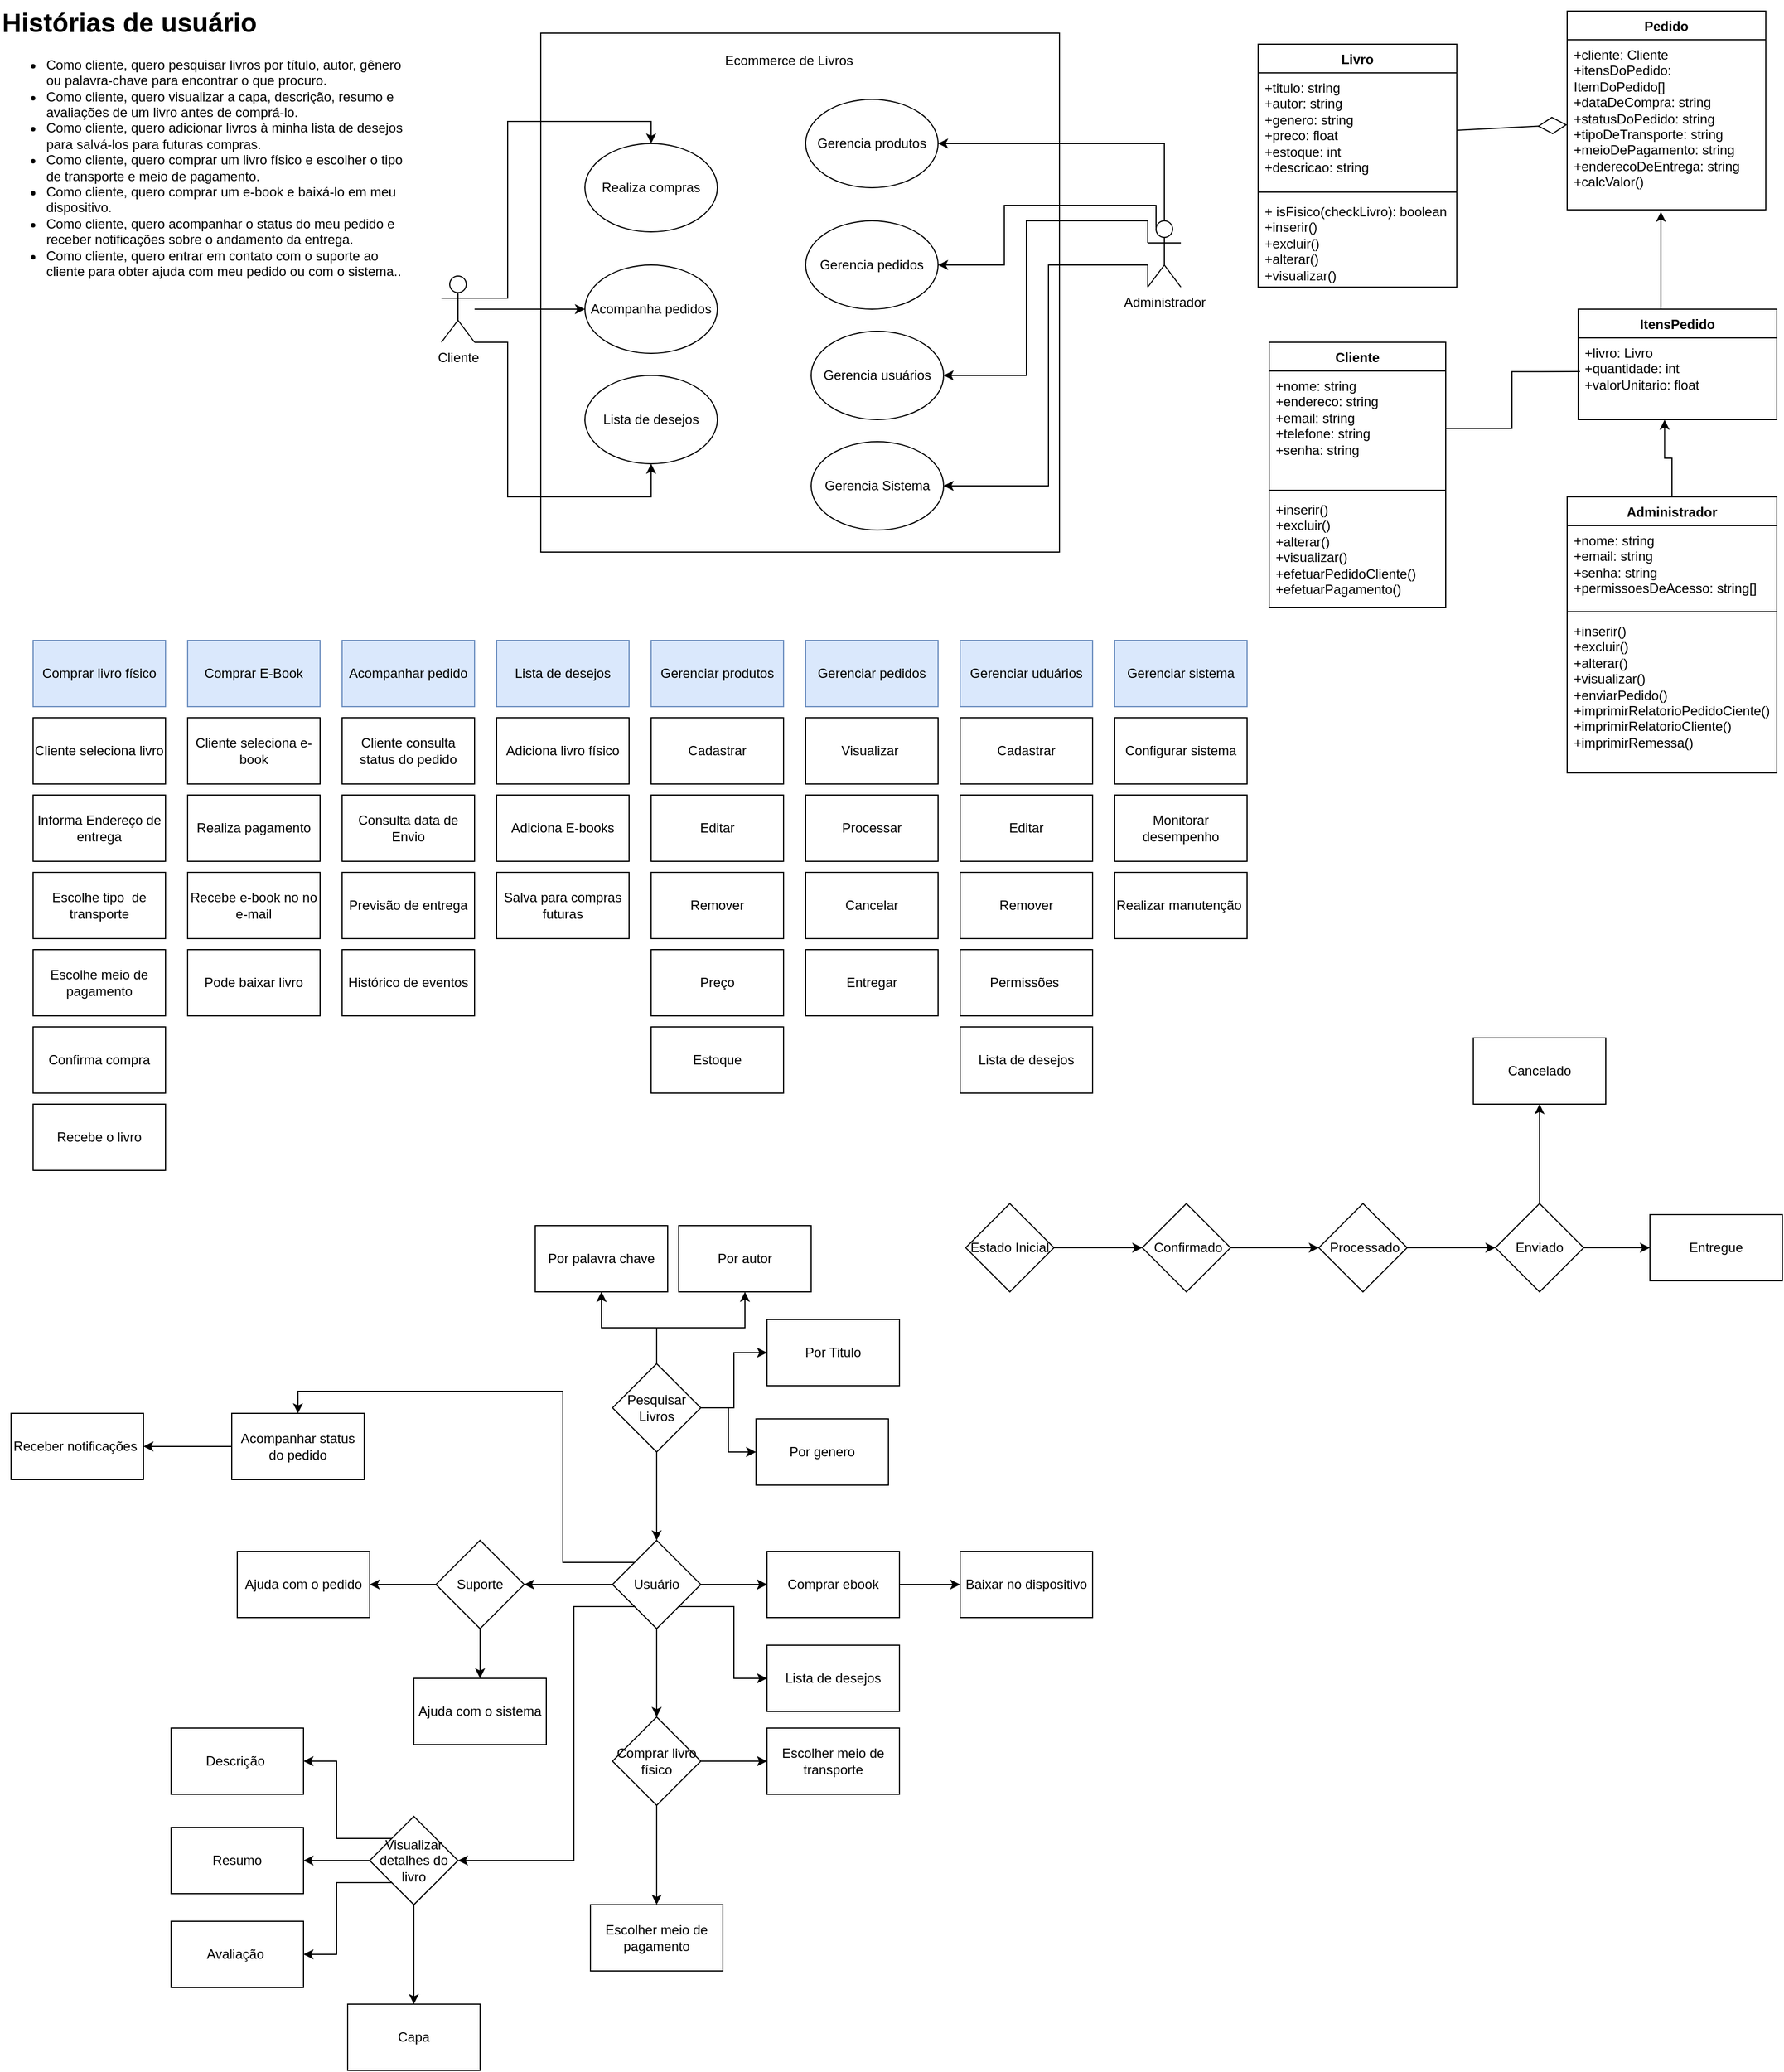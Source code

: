 <mxfile version="24.5.4" type="github">
  <diagram name="Page-1" id="c4acf3e9-155e-7222-9cf6-157b1a14988f">
    <mxGraphModel dx="4190" dy="1783" grid="1" gridSize="10" guides="1" tooltips="1" connect="1" arrows="1" fold="1" page="1" pageScale="1" pageWidth="850" pageHeight="1100" background="none" math="0" shadow="0">
      <root>
        <mxCell id="0" />
        <mxCell id="1" parent="0" />
        <mxCell id="iu4aAi_LDzSxDZydw5G4-11" value="" style="whiteSpace=wrap;html=1;aspect=fixed;" vertex="1" parent="1">
          <mxGeometry x="-330" y="40" width="470" height="470" as="geometry" />
        </mxCell>
        <mxCell id="iu4aAi_LDzSxDZydw5G4-15" value="" style="edgeStyle=orthogonalEdgeStyle;rounded=0;orthogonalLoop=1;jettySize=auto;html=1;" edge="1" parent="1" source="iu4aAi_LDzSxDZydw5G4-1" target="iu4aAi_LDzSxDZydw5G4-3">
          <mxGeometry relative="1" as="geometry" />
        </mxCell>
        <mxCell id="iu4aAi_LDzSxDZydw5G4-16" style="edgeStyle=orthogonalEdgeStyle;rounded=0;orthogonalLoop=1;jettySize=auto;html=1;exitX=1;exitY=0.333;exitDx=0;exitDy=0;exitPerimeter=0;entryX=0.5;entryY=0;entryDx=0;entryDy=0;" edge="1" parent="1" source="iu4aAi_LDzSxDZydw5G4-1" target="iu4aAi_LDzSxDZydw5G4-2">
          <mxGeometry relative="1" as="geometry">
            <Array as="points">
              <mxPoint x="-360" y="280" />
              <mxPoint x="-360" y="120" />
              <mxPoint x="-230" y="120" />
            </Array>
          </mxGeometry>
        </mxCell>
        <mxCell id="iu4aAi_LDzSxDZydw5G4-17" style="edgeStyle=orthogonalEdgeStyle;rounded=0;orthogonalLoop=1;jettySize=auto;html=1;exitX=1;exitY=1;exitDx=0;exitDy=0;exitPerimeter=0;" edge="1" parent="1" source="iu4aAi_LDzSxDZydw5G4-1" target="iu4aAi_LDzSxDZydw5G4-4">
          <mxGeometry relative="1" as="geometry">
            <Array as="points">
              <mxPoint x="-360" y="320" />
              <mxPoint x="-360" y="460" />
              <mxPoint x="-230" y="460" />
            </Array>
          </mxGeometry>
        </mxCell>
        <mxCell id="iu4aAi_LDzSxDZydw5G4-1" value="Cliente" style="shape=umlActor;verticalLabelPosition=bottom;verticalAlign=top;html=1;outlineConnect=0;" vertex="1" parent="1">
          <mxGeometry x="-420" y="260" width="30" height="60" as="geometry" />
        </mxCell>
        <mxCell id="iu4aAi_LDzSxDZydw5G4-2" value="Realiza compras" style="ellipse;whiteSpace=wrap;html=1;" vertex="1" parent="1">
          <mxGeometry x="-290" y="140" width="120" height="80" as="geometry" />
        </mxCell>
        <mxCell id="iu4aAi_LDzSxDZydw5G4-3" value="Acompanha pedidos" style="ellipse;whiteSpace=wrap;html=1;" vertex="1" parent="1">
          <mxGeometry x="-290" y="250" width="120" height="80" as="geometry" />
        </mxCell>
        <mxCell id="iu4aAi_LDzSxDZydw5G4-4" value="Lista de desejos" style="ellipse;whiteSpace=wrap;html=1;" vertex="1" parent="1">
          <mxGeometry x="-290" y="350" width="120" height="80" as="geometry" />
        </mxCell>
        <mxCell id="iu4aAi_LDzSxDZydw5G4-18" style="edgeStyle=orthogonalEdgeStyle;rounded=0;orthogonalLoop=1;jettySize=auto;html=1;exitX=0.5;exitY=0;exitDx=0;exitDy=0;exitPerimeter=0;" edge="1" parent="1" source="iu4aAi_LDzSxDZydw5G4-6" target="iu4aAi_LDzSxDZydw5G4-8">
          <mxGeometry relative="1" as="geometry">
            <Array as="points">
              <mxPoint x="235" y="140" />
            </Array>
          </mxGeometry>
        </mxCell>
        <mxCell id="iu4aAi_LDzSxDZydw5G4-19" style="edgeStyle=orthogonalEdgeStyle;rounded=0;orthogonalLoop=1;jettySize=auto;html=1;exitX=0.25;exitY=0.1;exitDx=0;exitDy=0;exitPerimeter=0;" edge="1" parent="1" source="iu4aAi_LDzSxDZydw5G4-6" target="iu4aAi_LDzSxDZydw5G4-7">
          <mxGeometry relative="1" as="geometry">
            <Array as="points">
              <mxPoint x="90" y="196" />
              <mxPoint x="90" y="250" />
            </Array>
          </mxGeometry>
        </mxCell>
        <mxCell id="iu4aAi_LDzSxDZydw5G4-20" style="edgeStyle=orthogonalEdgeStyle;rounded=0;orthogonalLoop=1;jettySize=auto;html=1;exitX=0;exitY=0.333;exitDx=0;exitDy=0;exitPerimeter=0;entryX=1;entryY=0.5;entryDx=0;entryDy=0;" edge="1" parent="1" source="iu4aAi_LDzSxDZydw5G4-6" target="iu4aAi_LDzSxDZydw5G4-10">
          <mxGeometry relative="1" as="geometry">
            <Array as="points">
              <mxPoint x="110" y="210" />
              <mxPoint x="110" y="350" />
            </Array>
          </mxGeometry>
        </mxCell>
        <mxCell id="iu4aAi_LDzSxDZydw5G4-21" style="edgeStyle=orthogonalEdgeStyle;rounded=0;orthogonalLoop=1;jettySize=auto;html=1;exitX=0;exitY=1;exitDx=0;exitDy=0;exitPerimeter=0;" edge="1" parent="1" source="iu4aAi_LDzSxDZydw5G4-6" target="iu4aAi_LDzSxDZydw5G4-9">
          <mxGeometry relative="1" as="geometry">
            <Array as="points">
              <mxPoint x="130" y="250" />
              <mxPoint x="130" y="450" />
            </Array>
          </mxGeometry>
        </mxCell>
        <mxCell id="iu4aAi_LDzSxDZydw5G4-6" value="Administrador" style="shape=umlActor;verticalLabelPosition=bottom;verticalAlign=top;html=1;outlineConnect=0;" vertex="1" parent="1">
          <mxGeometry x="220" y="210" width="30" height="60" as="geometry" />
        </mxCell>
        <mxCell id="iu4aAi_LDzSxDZydw5G4-7" value="Gerencia pedidos" style="ellipse;whiteSpace=wrap;html=1;" vertex="1" parent="1">
          <mxGeometry x="-90" y="210" width="120" height="80" as="geometry" />
        </mxCell>
        <mxCell id="iu4aAi_LDzSxDZydw5G4-8" value="Gerencia produtos" style="ellipse;whiteSpace=wrap;html=1;" vertex="1" parent="1">
          <mxGeometry x="-90" y="100" width="120" height="80" as="geometry" />
        </mxCell>
        <mxCell id="iu4aAi_LDzSxDZydw5G4-9" value="Gerencia Sistema" style="ellipse;whiteSpace=wrap;html=1;" vertex="1" parent="1">
          <mxGeometry x="-85" y="410" width="120" height="80" as="geometry" />
        </mxCell>
        <mxCell id="iu4aAi_LDzSxDZydw5G4-10" value="Gerencia usuários" style="ellipse;whiteSpace=wrap;html=1;" vertex="1" parent="1">
          <mxGeometry x="-85" y="310" width="120" height="80" as="geometry" />
        </mxCell>
        <mxCell id="iu4aAi_LDzSxDZydw5G4-12" value="Ecommerce de Livros" style="text;html=1;align=center;verticalAlign=middle;whiteSpace=wrap;rounded=0;" vertex="1" parent="1">
          <mxGeometry x="-175" y="50" width="140" height="30" as="geometry" />
        </mxCell>
        <mxCell id="iu4aAi_LDzSxDZydw5G4-32" value="Comprar livro físico" style="rounded=0;whiteSpace=wrap;html=1;fillColor=#dae8fc;strokeColor=#6c8ebf;" vertex="1" parent="1">
          <mxGeometry x="-790" y="590" width="120" height="60" as="geometry" />
        </mxCell>
        <mxCell id="iu4aAi_LDzSxDZydw5G4-33" value="Comprar E-Book" style="rounded=0;whiteSpace=wrap;html=1;fillColor=#dae8fc;strokeColor=#6c8ebf;" vertex="1" parent="1">
          <mxGeometry x="-650" y="590" width="120" height="60" as="geometry" />
        </mxCell>
        <mxCell id="iu4aAi_LDzSxDZydw5G4-34" value="Acompanhar pedido" style="rounded=0;whiteSpace=wrap;html=1;fillColor=#dae8fc;strokeColor=#6c8ebf;" vertex="1" parent="1">
          <mxGeometry x="-510" y="590" width="120" height="60" as="geometry" />
        </mxCell>
        <mxCell id="iu4aAi_LDzSxDZydw5G4-35" value="Lista de desejos" style="rounded=0;whiteSpace=wrap;html=1;fillColor=#dae8fc;strokeColor=#6c8ebf;" vertex="1" parent="1">
          <mxGeometry x="-370" y="590" width="120" height="60" as="geometry" />
        </mxCell>
        <mxCell id="iu4aAi_LDzSxDZydw5G4-36" value="Gerenciar produtos" style="rounded=0;whiteSpace=wrap;html=1;fillColor=#dae8fc;strokeColor=#6c8ebf;" vertex="1" parent="1">
          <mxGeometry x="-230" y="590" width="120" height="60" as="geometry" />
        </mxCell>
        <mxCell id="iu4aAi_LDzSxDZydw5G4-37" value="Cliente seleciona livro" style="rounded=0;whiteSpace=wrap;html=1;" vertex="1" parent="1">
          <mxGeometry x="-790" y="660" width="120" height="60" as="geometry" />
        </mxCell>
        <mxCell id="iu4aAi_LDzSxDZydw5G4-38" value="Cliente seleciona e-book" style="rounded=0;whiteSpace=wrap;html=1;" vertex="1" parent="1">
          <mxGeometry x="-650" y="660" width="120" height="60" as="geometry" />
        </mxCell>
        <mxCell id="iu4aAi_LDzSxDZydw5G4-39" value="Cliente consulta status do pedido" style="rounded=0;whiteSpace=wrap;html=1;" vertex="1" parent="1">
          <mxGeometry x="-510" y="660" width="120" height="60" as="geometry" />
        </mxCell>
        <mxCell id="iu4aAi_LDzSxDZydw5G4-40" value="Adiciona livro físico" style="rounded=0;whiteSpace=wrap;html=1;" vertex="1" parent="1">
          <mxGeometry x="-370" y="660" width="120" height="60" as="geometry" />
        </mxCell>
        <mxCell id="iu4aAi_LDzSxDZydw5G4-41" value="Cadastrar" style="rounded=0;whiteSpace=wrap;html=1;" vertex="1" parent="1">
          <mxGeometry x="-230" y="660" width="120" height="60" as="geometry" />
        </mxCell>
        <mxCell id="iu4aAi_LDzSxDZydw5G4-42" value="Informa Endereço de entrega" style="rounded=0;whiteSpace=wrap;html=1;" vertex="1" parent="1">
          <mxGeometry x="-790" y="730" width="120" height="60" as="geometry" />
        </mxCell>
        <mxCell id="iu4aAi_LDzSxDZydw5G4-43" value="Realiza pagamento" style="rounded=0;whiteSpace=wrap;html=1;" vertex="1" parent="1">
          <mxGeometry x="-650" y="730" width="120" height="60" as="geometry" />
        </mxCell>
        <mxCell id="iu4aAi_LDzSxDZydw5G4-44" value="Consulta data de Envio" style="rounded=0;whiteSpace=wrap;html=1;" vertex="1" parent="1">
          <mxGeometry x="-510" y="730" width="120" height="60" as="geometry" />
        </mxCell>
        <mxCell id="iu4aAi_LDzSxDZydw5G4-45" value="Adiciona E-books" style="rounded=0;whiteSpace=wrap;html=1;" vertex="1" parent="1">
          <mxGeometry x="-370" y="730" width="120" height="60" as="geometry" />
        </mxCell>
        <mxCell id="iu4aAi_LDzSxDZydw5G4-46" value="Editar" style="rounded=0;whiteSpace=wrap;html=1;" vertex="1" parent="1">
          <mxGeometry x="-230" y="730" width="120" height="60" as="geometry" />
        </mxCell>
        <mxCell id="iu4aAi_LDzSxDZydw5G4-47" value="Escolhe tipo&amp;nbsp; de transporte" style="rounded=0;whiteSpace=wrap;html=1;" vertex="1" parent="1">
          <mxGeometry x="-790" y="800" width="120" height="60" as="geometry" />
        </mxCell>
        <mxCell id="iu4aAi_LDzSxDZydw5G4-48" value="Recebe e-book no no e-mail" style="rounded=0;whiteSpace=wrap;html=1;" vertex="1" parent="1">
          <mxGeometry x="-650" y="800" width="120" height="60" as="geometry" />
        </mxCell>
        <mxCell id="iu4aAi_LDzSxDZydw5G4-49" value="Previsão de entrega" style="rounded=0;whiteSpace=wrap;html=1;" vertex="1" parent="1">
          <mxGeometry x="-510" y="800" width="120" height="60" as="geometry" />
        </mxCell>
        <mxCell id="iu4aAi_LDzSxDZydw5G4-50" value="Salva para compras futuras" style="rounded=0;whiteSpace=wrap;html=1;" vertex="1" parent="1">
          <mxGeometry x="-370" y="800" width="120" height="60" as="geometry" />
        </mxCell>
        <mxCell id="iu4aAi_LDzSxDZydw5G4-51" value="Remover" style="rounded=0;whiteSpace=wrap;html=1;" vertex="1" parent="1">
          <mxGeometry x="-230" y="800" width="120" height="60" as="geometry" />
        </mxCell>
        <mxCell id="iu4aAi_LDzSxDZydw5G4-54" value="Escolhe meio de pagamento" style="rounded=0;whiteSpace=wrap;html=1;" vertex="1" parent="1">
          <mxGeometry x="-790" y="870" width="120" height="60" as="geometry" />
        </mxCell>
        <mxCell id="iu4aAi_LDzSxDZydw5G4-55" value="Confirma compra" style="rounded=0;whiteSpace=wrap;html=1;" vertex="1" parent="1">
          <mxGeometry x="-790" y="940" width="120" height="60" as="geometry" />
        </mxCell>
        <mxCell id="iu4aAi_LDzSxDZydw5G4-56" value="Recebe o livro" style="rounded=0;whiteSpace=wrap;html=1;" vertex="1" parent="1">
          <mxGeometry x="-790" y="1010" width="120" height="60" as="geometry" />
        </mxCell>
        <mxCell id="iu4aAi_LDzSxDZydw5G4-57" value="Pode baixar livro" style="rounded=0;whiteSpace=wrap;html=1;" vertex="1" parent="1">
          <mxGeometry x="-650" y="870" width="120" height="60" as="geometry" />
        </mxCell>
        <mxCell id="iu4aAi_LDzSxDZydw5G4-58" value="Histórico de eventos" style="rounded=0;whiteSpace=wrap;html=1;" vertex="1" parent="1">
          <mxGeometry x="-510" y="870" width="120" height="60" as="geometry" />
        </mxCell>
        <mxCell id="iu4aAi_LDzSxDZydw5G4-59" value="Preço" style="rounded=0;whiteSpace=wrap;html=1;" vertex="1" parent="1">
          <mxGeometry x="-230" y="870" width="120" height="60" as="geometry" />
        </mxCell>
        <mxCell id="iu4aAi_LDzSxDZydw5G4-60" value="Estoque" style="rounded=0;whiteSpace=wrap;html=1;" vertex="1" parent="1">
          <mxGeometry x="-230" y="940" width="120" height="60" as="geometry" />
        </mxCell>
        <mxCell id="iu4aAi_LDzSxDZydw5G4-61" value="Gerenciar pedidos" style="rounded=0;whiteSpace=wrap;html=1;fillColor=#dae8fc;strokeColor=#6c8ebf;" vertex="1" parent="1">
          <mxGeometry x="-90" y="590" width="120" height="60" as="geometry" />
        </mxCell>
        <mxCell id="iu4aAi_LDzSxDZydw5G4-62" value="Visualizar&amp;nbsp;" style="rounded=0;whiteSpace=wrap;html=1;" vertex="1" parent="1">
          <mxGeometry x="-90" y="660" width="120" height="60" as="geometry" />
        </mxCell>
        <mxCell id="iu4aAi_LDzSxDZydw5G4-63" value="Processar" style="rounded=0;whiteSpace=wrap;html=1;" vertex="1" parent="1">
          <mxGeometry x="-90" y="730" width="120" height="60" as="geometry" />
        </mxCell>
        <mxCell id="iu4aAi_LDzSxDZydw5G4-64" value="Cancelar" style="rounded=0;whiteSpace=wrap;html=1;" vertex="1" parent="1">
          <mxGeometry x="-90" y="800" width="120" height="60" as="geometry" />
        </mxCell>
        <mxCell id="iu4aAi_LDzSxDZydw5G4-65" value="Entregar" style="rounded=0;whiteSpace=wrap;html=1;" vertex="1" parent="1">
          <mxGeometry x="-90" y="870" width="120" height="60" as="geometry" />
        </mxCell>
        <mxCell id="iu4aAi_LDzSxDZydw5G4-66" value="Gerenciar uduários" style="rounded=0;whiteSpace=wrap;html=1;fillColor=#dae8fc;strokeColor=#6c8ebf;" vertex="1" parent="1">
          <mxGeometry x="50" y="590" width="120" height="60" as="geometry" />
        </mxCell>
        <mxCell id="iu4aAi_LDzSxDZydw5G4-67" value="Cadastrar" style="rounded=0;whiteSpace=wrap;html=1;" vertex="1" parent="1">
          <mxGeometry x="50" y="660" width="120" height="60" as="geometry" />
        </mxCell>
        <mxCell id="iu4aAi_LDzSxDZydw5G4-68" value="Editar" style="rounded=0;whiteSpace=wrap;html=1;" vertex="1" parent="1">
          <mxGeometry x="50" y="730" width="120" height="60" as="geometry" />
        </mxCell>
        <mxCell id="iu4aAi_LDzSxDZydw5G4-69" value="Remover" style="rounded=0;whiteSpace=wrap;html=1;" vertex="1" parent="1">
          <mxGeometry x="50" y="800" width="120" height="60" as="geometry" />
        </mxCell>
        <mxCell id="iu4aAi_LDzSxDZydw5G4-70" value="Permissões&amp;nbsp;" style="rounded=0;whiteSpace=wrap;html=1;" vertex="1" parent="1">
          <mxGeometry x="50" y="870" width="120" height="60" as="geometry" />
        </mxCell>
        <mxCell id="iu4aAi_LDzSxDZydw5G4-71" value="Lista de desejos" style="rounded=0;whiteSpace=wrap;html=1;" vertex="1" parent="1">
          <mxGeometry x="50" y="940" width="120" height="60" as="geometry" />
        </mxCell>
        <mxCell id="iu4aAi_LDzSxDZydw5G4-72" value="Gerenciar sistema" style="rounded=0;whiteSpace=wrap;html=1;fillColor=#dae8fc;strokeColor=#6c8ebf;" vertex="1" parent="1">
          <mxGeometry x="190" y="590" width="120" height="60" as="geometry" />
        </mxCell>
        <mxCell id="iu4aAi_LDzSxDZydw5G4-73" value="Configurar sistema" style="rounded=0;whiteSpace=wrap;html=1;" vertex="1" parent="1">
          <mxGeometry x="190" y="660" width="120" height="60" as="geometry" />
        </mxCell>
        <mxCell id="iu4aAi_LDzSxDZydw5G4-74" value="Monitorar desempenho" style="rounded=0;whiteSpace=wrap;html=1;" vertex="1" parent="1">
          <mxGeometry x="190" y="730" width="120" height="60" as="geometry" />
        </mxCell>
        <mxCell id="iu4aAi_LDzSxDZydw5G4-75" value="Realizar manutenção&amp;nbsp;" style="rounded=0;whiteSpace=wrap;html=1;" vertex="1" parent="1">
          <mxGeometry x="190" y="800" width="120" height="60" as="geometry" />
        </mxCell>
        <mxCell id="iu4aAi_LDzSxDZydw5G4-77" value="&lt;h1 style=&quot;margin-top: 0px;&quot;&gt;Histórias de usuário&lt;/h1&gt;&lt;p&gt;&lt;/p&gt;&lt;ul&gt;&lt;li&gt;Como cliente, quero pesquisar livros por título, autor, gênero ou palavra-chave para encontrar o que procuro.&lt;/li&gt;&lt;li&gt;Como cliente, quero visualizar a capa, descrição, resumo e avaliações de um livro antes de comprá-lo.&lt;/li&gt;&lt;li&gt;Como cliente, quero adicionar livros à minha lista de desejos para salvá-los para futuras compras.&lt;/li&gt;&lt;li&gt;Como cliente, quero comprar um livro físico e escolher o tipo de transporte e meio de pagamento.&lt;/li&gt;&lt;li&gt;Como cliente, quero comprar um e-book e baixá-lo em meu dispositivo.&lt;/li&gt;&lt;li&gt;Como cliente, quero acompanhar o status do meu pedido e receber notificações sobre o andamento da entrega.&lt;/li&gt;&lt;li&gt;&lt;span style=&quot;background-color: initial;&quot;&gt;Como cliente, quero entrar em contato com o suporte ao cliente para obter ajuda com meu pedido ou com o sistema.&lt;/span&gt;.&lt;/li&gt;&lt;/ul&gt;&lt;p&gt;&lt;/p&gt;" style="text;html=1;whiteSpace=wrap;overflow=hidden;rounded=0;" vertex="1" parent="1">
          <mxGeometry x="-820" y="10" width="370" height="270" as="geometry" />
        </mxCell>
        <mxCell id="iu4aAi_LDzSxDZydw5G4-79" value="Livro" style="swimlane;fontStyle=1;align=center;verticalAlign=top;childLayout=stackLayout;horizontal=1;startSize=26;horizontalStack=0;resizeParent=1;resizeParentMax=0;resizeLast=0;collapsible=1;marginBottom=0;whiteSpace=wrap;html=1;" vertex="1" parent="1">
          <mxGeometry x="320" y="50" width="180" height="220" as="geometry" />
        </mxCell>
        <mxCell id="iu4aAi_LDzSxDZydw5G4-80" value="&lt;div&gt;&lt;span data-lucid-content=&quot;{&amp;quot;t&amp;quot;:&amp;quot;+ attribute1:type = defaultValue\n+ attribute2:type\n- attribute3:type&amp;quot;,&amp;quot;m&amp;quot;:[{&amp;quot;s&amp;quot;:0,&amp;quot;n&amp;quot;:&amp;quot;c&amp;quot;,&amp;quot;v&amp;quot;:&amp;quot;#333333ff&amp;quot;,&amp;quot;e&amp;quot;:68}]}&quot; data-lucid-type=&quot;application/vnd.lucid.text&quot;&gt;&lt;span data-lucid-content=&quot;{&amp;quot;t&amp;quot;:&amp;quot;+titulo: string\n+autor: string\n+genero: string\n+preco: float\n+estoque: int\n+descricao: string&amp;quot;,&amp;quot;m&amp;quot;:[{&amp;quot;s&amp;quot;:0,&amp;quot;n&amp;quot;:&amp;quot;a&amp;quot;,&amp;quot;v&amp;quot;:&amp;quot;left&amp;quot;},{&amp;quot;s&amp;quot;:16,&amp;quot;n&amp;quot;:&amp;quot;a&amp;quot;,&amp;quot;v&amp;quot;:&amp;quot;left&amp;quot;},{&amp;quot;s&amp;quot;:31,&amp;quot;n&amp;quot;:&amp;quot;a&amp;quot;,&amp;quot;v&amp;quot;:&amp;quot;left&amp;quot;},{&amp;quot;s&amp;quot;:47,&amp;quot;n&amp;quot;:&amp;quot;a&amp;quot;,&amp;quot;v&amp;quot;:&amp;quot;left&amp;quot;},{&amp;quot;s&amp;quot;:61,&amp;quot;n&amp;quot;:&amp;quot;a&amp;quot;,&amp;quot;v&amp;quot;:&amp;quot;left&amp;quot;},{&amp;quot;s&amp;quot;:75,&amp;quot;n&amp;quot;:&amp;quot;a&amp;quot;,&amp;quot;v&amp;quot;:&amp;quot;left&amp;quot;}]}&quot; data-lucid-type=&quot;application/vnd.lucid.text&quot;&gt;+titulo: string&lt;br&gt;+autor: string&lt;br&gt;+genero: string&lt;br&gt;+preco: float&lt;br&gt;+estoque: int&lt;br&gt;+descricao: string&lt;/span&gt;&lt;br style=&quot;color: rgb(51, 51, 51);&quot;&gt;&lt;/span&gt;&lt;/div&gt;" style="text;strokeColor=none;fillColor=none;align=left;verticalAlign=top;spacingLeft=4;spacingRight=4;overflow=hidden;rotatable=0;points=[[0,0.5],[1,0.5]];portConstraint=eastwest;whiteSpace=wrap;html=1;" vertex="1" parent="iu4aAi_LDzSxDZydw5G4-79">
          <mxGeometry y="26" width="180" height="104" as="geometry" />
        </mxCell>
        <mxCell id="iu4aAi_LDzSxDZydw5G4-81" value="" style="line;strokeWidth=1;fillColor=none;align=left;verticalAlign=middle;spacingTop=-1;spacingLeft=3;spacingRight=3;rotatable=0;labelPosition=right;points=[];portConstraint=eastwest;strokeColor=inherit;" vertex="1" parent="iu4aAi_LDzSxDZydw5G4-79">
          <mxGeometry y="130" width="180" height="8" as="geometry" />
        </mxCell>
        <mxCell id="iu4aAi_LDzSxDZydw5G4-82" value="+ isFisico(checkLivro): boolean&lt;div&gt;+inserir()&lt;/div&gt;&lt;div&gt;+excluir()&lt;/div&gt;&lt;div&gt;+alterar()&lt;/div&gt;&lt;div&gt;+visualizar()&lt;/div&gt;&lt;div&gt;&lt;br&gt;&lt;/div&gt;" style="text;strokeColor=none;fillColor=none;align=left;verticalAlign=top;spacingLeft=4;spacingRight=4;overflow=hidden;rotatable=0;points=[[0,0.5],[1,0.5]];portConstraint=eastwest;whiteSpace=wrap;html=1;" vertex="1" parent="iu4aAi_LDzSxDZydw5G4-79">
          <mxGeometry y="138" width="180" height="82" as="geometry" />
        </mxCell>
        <mxCell id="iu4aAi_LDzSxDZydw5G4-83" value="Pedido" style="swimlane;fontStyle=1;align=center;verticalAlign=top;childLayout=stackLayout;horizontal=1;startSize=26;horizontalStack=0;resizeParent=1;resizeParentMax=0;resizeLast=0;collapsible=1;marginBottom=0;whiteSpace=wrap;html=1;" vertex="1" parent="1">
          <mxGeometry x="600" y="20" width="180" height="180" as="geometry" />
        </mxCell>
        <mxCell id="iu4aAi_LDzSxDZydw5G4-84" value="&lt;div&gt;&lt;span data-lucid-content=&quot;{&amp;quot;t&amp;quot;:&amp;quot;+ attribute1:type = defaultValue\n+ attribute2:type\n- attribute3:type&amp;quot;,&amp;quot;m&amp;quot;:[{&amp;quot;s&amp;quot;:0,&amp;quot;n&amp;quot;:&amp;quot;c&amp;quot;,&amp;quot;v&amp;quot;:&amp;quot;#333333ff&amp;quot;,&amp;quot;e&amp;quot;:68}]}&quot; data-lucid-type=&quot;application/vnd.lucid.text&quot;&gt;&lt;span data-lucid-content=&quot;{&amp;quot;t&amp;quot;:&amp;quot;+cliente: Cliente\n+itensDoPedido: ItemDoPedido[]\n+dataDeCompra: string\n+statusDoPedido: string\n+tipoDeTransporte: string\n+meioDePagamento: string\n+enderecoDeEntrega: string&amp;quot;,&amp;quot;m&amp;quot;:[{&amp;quot;s&amp;quot;:0,&amp;quot;n&amp;quot;:&amp;quot;a&amp;quot;,&amp;quot;v&amp;quot;:&amp;quot;left&amp;quot;},{&amp;quot;s&amp;quot;:18,&amp;quot;n&amp;quot;:&amp;quot;a&amp;quot;,&amp;quot;v&amp;quot;:&amp;quot;left&amp;quot;},{&amp;quot;s&amp;quot;:49,&amp;quot;n&amp;quot;:&amp;quot;a&amp;quot;,&amp;quot;v&amp;quot;:&amp;quot;left&amp;quot;},{&amp;quot;s&amp;quot;:71,&amp;quot;n&amp;quot;:&amp;quot;a&amp;quot;,&amp;quot;v&amp;quot;:&amp;quot;left&amp;quot;},{&amp;quot;s&amp;quot;:95,&amp;quot;n&amp;quot;:&amp;quot;a&amp;quot;,&amp;quot;v&amp;quot;:&amp;quot;left&amp;quot;},{&amp;quot;s&amp;quot;:121,&amp;quot;n&amp;quot;:&amp;quot;a&amp;quot;,&amp;quot;v&amp;quot;:&amp;quot;left&amp;quot;},{&amp;quot;s&amp;quot;:146,&amp;quot;n&amp;quot;:&amp;quot;a&amp;quot;,&amp;quot;v&amp;quot;:&amp;quot;left&amp;quot;}]}&quot; data-lucid-type=&quot;application/vnd.lucid.text&quot;&gt;+cliente: Cliente&lt;br&gt;+itensDoPedido: ItemDoPedido[]&lt;br&gt;+dataDeCompra: string&lt;br&gt;+statusDoPedido: string&lt;br&gt;+tipoDeTransporte: string&lt;br&gt;+meioDePagamento: string&lt;br&gt;+enderecoDeEntrega: string&lt;/span&gt;&lt;br style=&quot;color: rgb(51, 51, 51);&quot;&gt;&lt;/span&gt;&lt;/div&gt;&lt;div&gt;&lt;span data-lucid-content=&quot;{&amp;quot;t&amp;quot;:&amp;quot;+ attribute1:type = defaultValue\n+ attribute2:type\n- attribute3:type&amp;quot;,&amp;quot;m&amp;quot;:[{&amp;quot;s&amp;quot;:0,&amp;quot;n&amp;quot;:&amp;quot;c&amp;quot;,&amp;quot;v&amp;quot;:&amp;quot;#333333ff&amp;quot;,&amp;quot;e&amp;quot;:68}]}&quot; data-lucid-type=&quot;application/vnd.lucid.text&quot;&gt;&lt;span data-lucid-content=&quot;{&amp;quot;t&amp;quot;:&amp;quot;+cliente: Cliente\n+itensDoPedido: ItemDoPedido[]\n+dataDeCompra: string\n+statusDoPedido: string\n+tipoDeTransporte: string\n+meioDePagamento: string\n+enderecoDeEntrega: string&amp;quot;,&amp;quot;m&amp;quot;:[{&amp;quot;s&amp;quot;:0,&amp;quot;n&amp;quot;:&amp;quot;a&amp;quot;,&amp;quot;v&amp;quot;:&amp;quot;left&amp;quot;},{&amp;quot;s&amp;quot;:18,&amp;quot;n&amp;quot;:&amp;quot;a&amp;quot;,&amp;quot;v&amp;quot;:&amp;quot;left&amp;quot;},{&amp;quot;s&amp;quot;:49,&amp;quot;n&amp;quot;:&amp;quot;a&amp;quot;,&amp;quot;v&amp;quot;:&amp;quot;left&amp;quot;},{&amp;quot;s&amp;quot;:71,&amp;quot;n&amp;quot;:&amp;quot;a&amp;quot;,&amp;quot;v&amp;quot;:&amp;quot;left&amp;quot;},{&amp;quot;s&amp;quot;:95,&amp;quot;n&amp;quot;:&amp;quot;a&amp;quot;,&amp;quot;v&amp;quot;:&amp;quot;left&amp;quot;},{&amp;quot;s&amp;quot;:121,&amp;quot;n&amp;quot;:&amp;quot;a&amp;quot;,&amp;quot;v&amp;quot;:&amp;quot;left&amp;quot;},{&amp;quot;s&amp;quot;:146,&amp;quot;n&amp;quot;:&amp;quot;a&amp;quot;,&amp;quot;v&amp;quot;:&amp;quot;left&amp;quot;}]}&quot; data-lucid-type=&quot;application/vnd.lucid.text&quot;&gt;+calcValor()&lt;/span&gt;&lt;/span&gt;&lt;/div&gt;" style="text;strokeColor=none;fillColor=none;align=left;verticalAlign=top;spacingLeft=4;spacingRight=4;overflow=hidden;rotatable=0;points=[[0,0.5],[1,0.5]];portConstraint=eastwest;whiteSpace=wrap;html=1;" vertex="1" parent="iu4aAi_LDzSxDZydw5G4-83">
          <mxGeometry y="26" width="180" height="154" as="geometry" />
        </mxCell>
        <mxCell id="iu4aAi_LDzSxDZydw5G4-115" value="" style="edgeStyle=orthogonalEdgeStyle;rounded=0;orthogonalLoop=1;jettySize=auto;html=1;entryX=0.472;entryY=1.012;entryDx=0;entryDy=0;entryPerimeter=0;" edge="1" parent="1" source="iu4aAi_LDzSxDZydw5G4-87" target="iu4aAi_LDzSxDZydw5G4-84">
          <mxGeometry relative="1" as="geometry">
            <Array as="points">
              <mxPoint x="695" y="290" />
              <mxPoint x="695" y="290" />
            </Array>
          </mxGeometry>
        </mxCell>
        <mxCell id="iu4aAi_LDzSxDZydw5G4-87" value="ItensPedido" style="swimlane;fontStyle=1;align=center;verticalAlign=top;childLayout=stackLayout;horizontal=1;startSize=26;horizontalStack=0;resizeParent=1;resizeParentMax=0;resizeLast=0;collapsible=1;marginBottom=0;whiteSpace=wrap;html=1;" vertex="1" parent="1">
          <mxGeometry x="610" y="290" width="180" height="100" as="geometry" />
        </mxCell>
        <mxCell id="iu4aAi_LDzSxDZydw5G4-88" value="&lt;div&gt;&lt;span data-lucid-content=&quot;{&amp;quot;t&amp;quot;:&amp;quot;+ attribute1:type = defaultValue\n+ attribute2:type\n- attribute3:type&amp;quot;,&amp;quot;m&amp;quot;:[{&amp;quot;s&amp;quot;:0,&amp;quot;n&amp;quot;:&amp;quot;c&amp;quot;,&amp;quot;v&amp;quot;:&amp;quot;#333333ff&amp;quot;,&amp;quot;e&amp;quot;:68}]}&quot; data-lucid-type=&quot;application/vnd.lucid.text&quot;&gt;&lt;span data-lucid-content=&quot;{&amp;quot;t&amp;quot;:&amp;quot;+livro: Livro\n+quantidade: int\n+valorUnitario: float&amp;quot;,&amp;quot;m&amp;quot;:[{&amp;quot;s&amp;quot;:0,&amp;quot;n&amp;quot;:&amp;quot;a&amp;quot;,&amp;quot;v&amp;quot;:&amp;quot;left&amp;quot;},{&amp;quot;s&amp;quot;:14,&amp;quot;n&amp;quot;:&amp;quot;a&amp;quot;,&amp;quot;v&amp;quot;:&amp;quot;left&amp;quot;},{&amp;quot;s&amp;quot;:31,&amp;quot;n&amp;quot;:&amp;quot;a&amp;quot;,&amp;quot;v&amp;quot;:&amp;quot;left&amp;quot;}]}&quot; data-lucid-type=&quot;application/vnd.lucid.text&quot;&gt;+livro: Livro&lt;br&gt;+quantidade: int&lt;br&gt;+valorUnitario: float&lt;/span&gt;&lt;br style=&quot;color: rgb(51, 51, 51);&quot;&gt;&lt;/span&gt;&lt;/div&gt;" style="text;strokeColor=none;fillColor=none;align=left;verticalAlign=top;spacingLeft=4;spacingRight=4;overflow=hidden;rotatable=0;points=[[0,0.5],[1,0.5]];portConstraint=eastwest;whiteSpace=wrap;html=1;" vertex="1" parent="iu4aAi_LDzSxDZydw5G4-87">
          <mxGeometry y="26" width="180" height="74" as="geometry" />
        </mxCell>
        <mxCell id="iu4aAi_LDzSxDZydw5G4-98" value="Cliente" style="swimlane;fontStyle=1;align=center;verticalAlign=top;childLayout=stackLayout;horizontal=1;startSize=26;horizontalStack=0;resizeParent=1;resizeParentMax=0;resizeLast=0;collapsible=1;marginBottom=0;whiteSpace=wrap;html=1;" vertex="1" parent="1">
          <mxGeometry x="330" y="320" width="160" height="240" as="geometry" />
        </mxCell>
        <mxCell id="iu4aAi_LDzSxDZydw5G4-99" value="&lt;div&gt;&lt;span data-lucid-content=&quot;{&amp;quot;t&amp;quot;:&amp;quot;+nome: string\n+endereco: string\n+email: string\n+telefone: string\n+senha: string&amp;quot;,&amp;quot;m&amp;quot;:[{&amp;quot;s&amp;quot;:0,&amp;quot;n&amp;quot;:&amp;quot;a&amp;quot;,&amp;quot;v&amp;quot;:&amp;quot;left&amp;quot;},{&amp;quot;s&amp;quot;:14,&amp;quot;n&amp;quot;:&amp;quot;a&amp;quot;,&amp;quot;v&amp;quot;:&amp;quot;left&amp;quot;},{&amp;quot;s&amp;quot;:32,&amp;quot;n&amp;quot;:&amp;quot;a&amp;quot;,&amp;quot;v&amp;quot;:&amp;quot;left&amp;quot;},{&amp;quot;s&amp;quot;:47,&amp;quot;n&amp;quot;:&amp;quot;a&amp;quot;,&amp;quot;v&amp;quot;:&amp;quot;left&amp;quot;},{&amp;quot;s&amp;quot;:65,&amp;quot;n&amp;quot;:&amp;quot;a&amp;quot;,&amp;quot;v&amp;quot;:&amp;quot;left&amp;quot;}]}&quot; data-lucid-type=&quot;application/vnd.lucid.text&quot;&gt;+nome: string&lt;br&gt;+endereco: string&lt;br&gt;+email: string&lt;br&gt;+telefone: string&lt;br&gt;+senha: string&lt;/span&gt;&lt;br&gt;&lt;/div&gt;" style="text;strokeColor=none;fillColor=none;align=left;verticalAlign=top;spacingLeft=4;spacingRight=4;overflow=hidden;rotatable=0;points=[[0,0.5],[1,0.5]];portConstraint=eastwest;whiteSpace=wrap;html=1;" vertex="1" parent="iu4aAi_LDzSxDZydw5G4-98">
          <mxGeometry y="26" width="160" height="104" as="geometry" />
        </mxCell>
        <mxCell id="iu4aAi_LDzSxDZydw5G4-100" value="" style="line;strokeWidth=1;fillColor=none;align=left;verticalAlign=middle;spacingTop=-1;spacingLeft=3;spacingRight=3;rotatable=0;labelPosition=right;points=[];portConstraint=eastwest;strokeColor=inherit;" vertex="1" parent="iu4aAi_LDzSxDZydw5G4-98">
          <mxGeometry y="130" width="160" height="8" as="geometry" />
        </mxCell>
        <mxCell id="iu4aAi_LDzSxDZydw5G4-101" value="&lt;div&gt;+inserir()&lt;/div&gt;&lt;div&gt;+excluir()&lt;/div&gt;&lt;div&gt;+alterar()&lt;/div&gt;&lt;div&gt;+visualizar()&lt;/div&gt;&lt;div&gt;+efetuarPedidoCliente()&lt;/div&gt;&lt;div&gt;+efetuarPagamento()&lt;/div&gt;" style="text;strokeColor=none;fillColor=none;align=left;verticalAlign=top;spacingLeft=4;spacingRight=4;overflow=hidden;rotatable=0;points=[[0,0.5],[1,0.5]];portConstraint=eastwest;whiteSpace=wrap;html=1;" vertex="1" parent="iu4aAi_LDzSxDZydw5G4-98">
          <mxGeometry y="138" width="160" height="102" as="geometry" />
        </mxCell>
        <mxCell id="iu4aAi_LDzSxDZydw5G4-119" value="" style="edgeStyle=orthogonalEdgeStyle;rounded=0;orthogonalLoop=1;jettySize=auto;html=1;entryX=0.435;entryY=1.002;entryDx=0;entryDy=0;entryPerimeter=0;" edge="1" parent="1" source="iu4aAi_LDzSxDZydw5G4-102" target="iu4aAi_LDzSxDZydw5G4-88">
          <mxGeometry relative="1" as="geometry" />
        </mxCell>
        <mxCell id="iu4aAi_LDzSxDZydw5G4-102" value="Administrador" style="swimlane;fontStyle=1;align=center;verticalAlign=top;childLayout=stackLayout;horizontal=1;startSize=26;horizontalStack=0;resizeParent=1;resizeParentMax=0;resizeLast=0;collapsible=1;marginBottom=0;whiteSpace=wrap;html=1;" vertex="1" parent="1">
          <mxGeometry x="600" y="460" width="190" height="250" as="geometry" />
        </mxCell>
        <mxCell id="iu4aAi_LDzSxDZydw5G4-103" value="&lt;div&gt;&lt;span data-lucid-content=&quot;{&amp;quot;t&amp;quot;:&amp;quot;+nome: string\n+email: string\n+senha: string\n+permissoesDeAcesso: string[]&amp;quot;,&amp;quot;m&amp;quot;:[{&amp;quot;s&amp;quot;:0,&amp;quot;n&amp;quot;:&amp;quot;a&amp;quot;,&amp;quot;v&amp;quot;:&amp;quot;left&amp;quot;},{&amp;quot;s&amp;quot;:14,&amp;quot;n&amp;quot;:&amp;quot;a&amp;quot;,&amp;quot;v&amp;quot;:&amp;quot;left&amp;quot;},{&amp;quot;s&amp;quot;:29,&amp;quot;n&amp;quot;:&amp;quot;a&amp;quot;,&amp;quot;v&amp;quot;:&amp;quot;left&amp;quot;},{&amp;quot;s&amp;quot;:44,&amp;quot;n&amp;quot;:&amp;quot;a&amp;quot;,&amp;quot;v&amp;quot;:&amp;quot;left&amp;quot;}]}&quot; data-lucid-type=&quot;application/vnd.lucid.text&quot;&gt;+nome: string&lt;br&gt;+email: string&lt;br&gt;+senha: string&lt;br&gt;+permissoesDeAcesso: string[]&lt;/span&gt;&lt;span style=&quot;color: rgb(51, 51, 51);&quot;&gt;&lt;br&gt;&lt;/span&gt;&lt;/div&gt;" style="text;strokeColor=none;fillColor=none;align=left;verticalAlign=top;spacingLeft=4;spacingRight=4;overflow=hidden;rotatable=0;points=[[0,0.5],[1,0.5]];portConstraint=eastwest;whiteSpace=wrap;html=1;" vertex="1" parent="iu4aAi_LDzSxDZydw5G4-102">
          <mxGeometry y="26" width="190" height="74" as="geometry" />
        </mxCell>
        <mxCell id="iu4aAi_LDzSxDZydw5G4-104" value="" style="line;strokeWidth=1;fillColor=none;align=left;verticalAlign=middle;spacingTop=-1;spacingLeft=3;spacingRight=3;rotatable=0;labelPosition=right;points=[];portConstraint=eastwest;strokeColor=inherit;" vertex="1" parent="iu4aAi_LDzSxDZydw5G4-102">
          <mxGeometry y="100" width="190" height="8" as="geometry" />
        </mxCell>
        <mxCell id="iu4aAi_LDzSxDZydw5G4-105" value="&lt;div&gt;+inserir()&lt;/div&gt;&lt;div&gt;+excluir()&lt;/div&gt;&lt;div&gt;+alterar()&lt;/div&gt;&lt;div&gt;+visualizar()&lt;/div&gt;&lt;div&gt;+enviarPedido()&lt;/div&gt;&lt;div&gt;+imprimirRelatorioPedidoCiente()&lt;/div&gt;&lt;div&gt;+imprimirRelatorioCliente()&lt;/div&gt;&lt;div&gt;+imprimirRemessa()&lt;/div&gt;" style="text;strokeColor=none;fillColor=none;align=left;verticalAlign=top;spacingLeft=4;spacingRight=4;overflow=hidden;rotatable=0;points=[[0,0.5],[1,0.5]];portConstraint=eastwest;whiteSpace=wrap;html=1;" vertex="1" parent="iu4aAi_LDzSxDZydw5G4-102">
          <mxGeometry y="108" width="190" height="142" as="geometry" />
        </mxCell>
        <mxCell id="iu4aAi_LDzSxDZydw5G4-114" value="" style="endArrow=diamondThin;endFill=0;endSize=24;html=1;rounded=0;entryX=0;entryY=0.5;entryDx=0;entryDy=0;exitX=1;exitY=0.5;exitDx=0;exitDy=0;" edge="1" parent="1" source="iu4aAi_LDzSxDZydw5G4-80" target="iu4aAi_LDzSxDZydw5G4-84">
          <mxGeometry width="160" relative="1" as="geometry">
            <mxPoint x="700" y="110" as="sourcePoint" />
            <mxPoint x="860" y="110" as="targetPoint" />
          </mxGeometry>
        </mxCell>
        <mxCell id="iu4aAi_LDzSxDZydw5G4-116" value="" style="endArrow=none;html=1;edgeStyle=orthogonalEdgeStyle;rounded=0;exitX=1;exitY=0.5;exitDx=0;exitDy=0;entryX=0.009;entryY=0.413;entryDx=0;entryDy=0;entryPerimeter=0;" edge="1" parent="1" source="iu4aAi_LDzSxDZydw5G4-99" target="iu4aAi_LDzSxDZydw5G4-88">
          <mxGeometry relative="1" as="geometry">
            <mxPoint x="480" y="360" as="sourcePoint" />
            <mxPoint x="620" y="360" as="targetPoint" />
          </mxGeometry>
        </mxCell>
        <mxCell id="iu4aAi_LDzSxDZydw5G4-123" value="" style="edgeStyle=orthogonalEdgeStyle;rounded=0;orthogonalLoop=1;jettySize=auto;html=1;" edge="1" parent="1" source="iu4aAi_LDzSxDZydw5G4-121" target="iu4aAi_LDzSxDZydw5G4-122">
          <mxGeometry relative="1" as="geometry" />
        </mxCell>
        <mxCell id="iu4aAi_LDzSxDZydw5G4-125" value="" style="edgeStyle=orthogonalEdgeStyle;rounded=0;orthogonalLoop=1;jettySize=auto;html=1;" edge="1" parent="1" source="iu4aAi_LDzSxDZydw5G4-121" target="iu4aAi_LDzSxDZydw5G4-124">
          <mxGeometry relative="1" as="geometry" />
        </mxCell>
        <mxCell id="iu4aAi_LDzSxDZydw5G4-127" value="" style="edgeStyle=orthogonalEdgeStyle;rounded=0;orthogonalLoop=1;jettySize=auto;html=1;" edge="1" parent="1" source="iu4aAi_LDzSxDZydw5G4-121" target="iu4aAi_LDzSxDZydw5G4-126">
          <mxGeometry relative="1" as="geometry" />
        </mxCell>
        <mxCell id="iu4aAi_LDzSxDZydw5G4-130" value="" style="edgeStyle=orthogonalEdgeStyle;rounded=0;orthogonalLoop=1;jettySize=auto;html=1;" edge="1" parent="1" source="iu4aAi_LDzSxDZydw5G4-121" target="iu4aAi_LDzSxDZydw5G4-126">
          <mxGeometry relative="1" as="geometry" />
        </mxCell>
        <mxCell id="iu4aAi_LDzSxDZydw5G4-133" style="edgeStyle=orthogonalEdgeStyle;rounded=0;orthogonalLoop=1;jettySize=auto;html=1;exitX=0.5;exitY=0;exitDx=0;exitDy=0;" edge="1" parent="1" source="iu4aAi_LDzSxDZydw5G4-121" target="iu4aAi_LDzSxDZydw5G4-132">
          <mxGeometry relative="1" as="geometry" />
        </mxCell>
        <mxCell id="iu4aAi_LDzSxDZydw5G4-136" value="" style="edgeStyle=orthogonalEdgeStyle;rounded=0;orthogonalLoop=1;jettySize=auto;html=1;" edge="1" parent="1" source="iu4aAi_LDzSxDZydw5G4-121" target="iu4aAi_LDzSxDZydw5G4-135">
          <mxGeometry relative="1" as="geometry" />
        </mxCell>
        <mxCell id="iu4aAi_LDzSxDZydw5G4-121" value="Pesquisar Livros" style="rhombus;whiteSpace=wrap;html=1;" vertex="1" parent="1">
          <mxGeometry x="-265" y="1245" width="80" height="80" as="geometry" />
        </mxCell>
        <mxCell id="iu4aAi_LDzSxDZydw5G4-122" value="Por Titulo" style="whiteSpace=wrap;html=1;" vertex="1" parent="1">
          <mxGeometry x="-125" y="1205" width="120" height="60" as="geometry" />
        </mxCell>
        <mxCell id="iu4aAi_LDzSxDZydw5G4-124" value="Por genero" style="whiteSpace=wrap;html=1;" vertex="1" parent="1">
          <mxGeometry x="-135" y="1295" width="120" height="60" as="geometry" />
        </mxCell>
        <mxCell id="iu4aAi_LDzSxDZydw5G4-126" value="Por palavra chave" style="whiteSpace=wrap;html=1;" vertex="1" parent="1">
          <mxGeometry x="-335" y="1120" width="120" height="60" as="geometry" />
        </mxCell>
        <mxCell id="iu4aAi_LDzSxDZydw5G4-132" value="Por autor" style="rounded=0;whiteSpace=wrap;html=1;" vertex="1" parent="1">
          <mxGeometry x="-205" y="1120" width="120" height="60" as="geometry" />
        </mxCell>
        <mxCell id="iu4aAi_LDzSxDZydw5G4-138" value="" style="edgeStyle=orthogonalEdgeStyle;rounded=0;orthogonalLoop=1;jettySize=auto;html=1;" edge="1" parent="1" source="iu4aAi_LDzSxDZydw5G4-135" target="iu4aAi_LDzSxDZydw5G4-137">
          <mxGeometry relative="1" as="geometry" />
        </mxCell>
        <mxCell id="iu4aAi_LDzSxDZydw5G4-141" value="" style="edgeStyle=orthogonalEdgeStyle;rounded=0;orthogonalLoop=1;jettySize=auto;html=1;" edge="1" parent="1" source="iu4aAi_LDzSxDZydw5G4-135" target="iu4aAi_LDzSxDZydw5G4-137">
          <mxGeometry relative="1" as="geometry" />
        </mxCell>
        <mxCell id="iu4aAi_LDzSxDZydw5G4-146" value="" style="edgeStyle=orthogonalEdgeStyle;rounded=0;orthogonalLoop=1;jettySize=auto;html=1;" edge="1" parent="1" source="iu4aAi_LDzSxDZydw5G4-135" target="iu4aAi_LDzSxDZydw5G4-145">
          <mxGeometry relative="1" as="geometry" />
        </mxCell>
        <mxCell id="iu4aAi_LDzSxDZydw5G4-152" value="" style="edgeStyle=orthogonalEdgeStyle;rounded=0;orthogonalLoop=1;jettySize=auto;html=1;" edge="1" parent="1" source="iu4aAi_LDzSxDZydw5G4-135" target="iu4aAi_LDzSxDZydw5G4-151">
          <mxGeometry relative="1" as="geometry" />
        </mxCell>
        <mxCell id="iu4aAi_LDzSxDZydw5G4-160" style="edgeStyle=orthogonalEdgeStyle;rounded=0;orthogonalLoop=1;jettySize=auto;html=1;exitX=0;exitY=0;exitDx=0;exitDy=0;entryX=0.5;entryY=0;entryDx=0;entryDy=0;" edge="1" parent="1" source="iu4aAi_LDzSxDZydw5G4-135" target="iu4aAi_LDzSxDZydw5G4-157">
          <mxGeometry relative="1" as="geometry">
            <Array as="points">
              <mxPoint x="-310" y="1425" />
              <mxPoint x="-310" y="1270" />
              <mxPoint x="-550" y="1270" />
            </Array>
          </mxGeometry>
        </mxCell>
        <mxCell id="iu4aAi_LDzSxDZydw5G4-163" style="edgeStyle=orthogonalEdgeStyle;rounded=0;orthogonalLoop=1;jettySize=auto;html=1;exitX=1;exitY=1;exitDx=0;exitDy=0;entryX=0;entryY=0.5;entryDx=0;entryDy=0;" edge="1" parent="1" source="iu4aAi_LDzSxDZydw5G4-135" target="iu4aAi_LDzSxDZydw5G4-161">
          <mxGeometry relative="1" as="geometry" />
        </mxCell>
        <mxCell id="iu4aAi_LDzSxDZydw5G4-168" style="edgeStyle=orthogonalEdgeStyle;rounded=0;orthogonalLoop=1;jettySize=auto;html=1;exitX=0;exitY=1;exitDx=0;exitDy=0;entryX=1;entryY=0.5;entryDx=0;entryDy=0;" edge="1" parent="1" source="iu4aAi_LDzSxDZydw5G4-135" target="iu4aAi_LDzSxDZydw5G4-167">
          <mxGeometry relative="1" as="geometry">
            <Array as="points">
              <mxPoint x="-300" y="1465" />
              <mxPoint x="-300" y="1695" />
            </Array>
          </mxGeometry>
        </mxCell>
        <mxCell id="iu4aAi_LDzSxDZydw5G4-135" value="Usuário" style="rhombus;whiteSpace=wrap;html=1;" vertex="1" parent="1">
          <mxGeometry x="-265" y="1405" width="80" height="80" as="geometry" />
        </mxCell>
        <mxCell id="iu4aAi_LDzSxDZydw5G4-144" style="edgeStyle=orthogonalEdgeStyle;rounded=0;orthogonalLoop=1;jettySize=auto;html=1;exitX=1;exitY=0.5;exitDx=0;exitDy=0;entryX=0;entryY=0.5;entryDx=0;entryDy=0;" edge="1" parent="1" source="iu4aAi_LDzSxDZydw5G4-137" target="iu4aAi_LDzSxDZydw5G4-142">
          <mxGeometry relative="1" as="geometry" />
        </mxCell>
        <mxCell id="iu4aAi_LDzSxDZydw5G4-137" value="Comprar ebook" style="whiteSpace=wrap;html=1;" vertex="1" parent="1">
          <mxGeometry x="-125" y="1415" width="120" height="60" as="geometry" />
        </mxCell>
        <mxCell id="iu4aAi_LDzSxDZydw5G4-142" value="Baixar no dispositivo" style="whiteSpace=wrap;html=1;" vertex="1" parent="1">
          <mxGeometry x="50" y="1415" width="120" height="60" as="geometry" />
        </mxCell>
        <mxCell id="iu4aAi_LDzSxDZydw5G4-148" value="" style="edgeStyle=orthogonalEdgeStyle;rounded=0;orthogonalLoop=1;jettySize=auto;html=1;" edge="1" parent="1" source="iu4aAi_LDzSxDZydw5G4-145" target="iu4aAi_LDzSxDZydw5G4-147">
          <mxGeometry relative="1" as="geometry" />
        </mxCell>
        <mxCell id="iu4aAi_LDzSxDZydw5G4-150" value="" style="edgeStyle=orthogonalEdgeStyle;rounded=0;orthogonalLoop=1;jettySize=auto;html=1;" edge="1" parent="1" source="iu4aAi_LDzSxDZydw5G4-145" target="iu4aAi_LDzSxDZydw5G4-149">
          <mxGeometry relative="1" as="geometry" />
        </mxCell>
        <mxCell id="iu4aAi_LDzSxDZydw5G4-145" value="Comprar livro físico" style="rhombus;whiteSpace=wrap;html=1;" vertex="1" parent="1">
          <mxGeometry x="-265" y="1565" width="80" height="80" as="geometry" />
        </mxCell>
        <mxCell id="iu4aAi_LDzSxDZydw5G4-147" value="Escolher meio de transporte" style="whiteSpace=wrap;html=1;" vertex="1" parent="1">
          <mxGeometry x="-125" y="1575" width="120" height="60" as="geometry" />
        </mxCell>
        <mxCell id="iu4aAi_LDzSxDZydw5G4-149" value="Escolher meio de pagamento" style="whiteSpace=wrap;html=1;" vertex="1" parent="1">
          <mxGeometry x="-285" y="1735" width="120" height="60" as="geometry" />
        </mxCell>
        <mxCell id="iu4aAi_LDzSxDZydw5G4-154" value="" style="edgeStyle=orthogonalEdgeStyle;rounded=0;orthogonalLoop=1;jettySize=auto;html=1;" edge="1" parent="1" source="iu4aAi_LDzSxDZydw5G4-151" target="iu4aAi_LDzSxDZydw5G4-153">
          <mxGeometry relative="1" as="geometry" />
        </mxCell>
        <mxCell id="iu4aAi_LDzSxDZydw5G4-156" value="" style="edgeStyle=orthogonalEdgeStyle;rounded=0;orthogonalLoop=1;jettySize=auto;html=1;" edge="1" parent="1" source="iu4aAi_LDzSxDZydw5G4-151" target="iu4aAi_LDzSxDZydw5G4-155">
          <mxGeometry relative="1" as="geometry" />
        </mxCell>
        <mxCell id="iu4aAi_LDzSxDZydw5G4-151" value="Suporte" style="rhombus;whiteSpace=wrap;html=1;" vertex="1" parent="1">
          <mxGeometry x="-425" y="1405" width="80" height="80" as="geometry" />
        </mxCell>
        <mxCell id="iu4aAi_LDzSxDZydw5G4-153" value="Ajuda com o pedido" style="whiteSpace=wrap;html=1;" vertex="1" parent="1">
          <mxGeometry x="-605" y="1415" width="120" height="60" as="geometry" />
        </mxCell>
        <mxCell id="iu4aAi_LDzSxDZydw5G4-155" value="Ajuda com o sistema" style="whiteSpace=wrap;html=1;" vertex="1" parent="1">
          <mxGeometry x="-445" y="1530" width="120" height="60" as="geometry" />
        </mxCell>
        <mxCell id="iu4aAi_LDzSxDZydw5G4-159" value="" style="edgeStyle=orthogonalEdgeStyle;rounded=0;orthogonalLoop=1;jettySize=auto;html=1;" edge="1" parent="1" source="iu4aAi_LDzSxDZydw5G4-157" target="iu4aAi_LDzSxDZydw5G4-158">
          <mxGeometry relative="1" as="geometry" />
        </mxCell>
        <mxCell id="iu4aAi_LDzSxDZydw5G4-157" value="Acompanhar status do pedido" style="rounded=0;whiteSpace=wrap;html=1;" vertex="1" parent="1">
          <mxGeometry x="-610" y="1290" width="120" height="60" as="geometry" />
        </mxCell>
        <mxCell id="iu4aAi_LDzSxDZydw5G4-158" value="Receber notificações&amp;nbsp;" style="whiteSpace=wrap;html=1;rounded=0;" vertex="1" parent="1">
          <mxGeometry x="-810" y="1290" width="120" height="60" as="geometry" />
        </mxCell>
        <mxCell id="iu4aAi_LDzSxDZydw5G4-161" value="Lista de desejos" style="rounded=0;whiteSpace=wrap;html=1;" vertex="1" parent="1">
          <mxGeometry x="-125" y="1500" width="120" height="60" as="geometry" />
        </mxCell>
        <mxCell id="iu4aAi_LDzSxDZydw5G4-170" value="" style="edgeStyle=orthogonalEdgeStyle;rounded=0;orthogonalLoop=1;jettySize=auto;html=1;" edge="1" parent="1" source="iu4aAi_LDzSxDZydw5G4-167" target="iu4aAi_LDzSxDZydw5G4-169">
          <mxGeometry relative="1" as="geometry" />
        </mxCell>
        <mxCell id="iu4aAi_LDzSxDZydw5G4-172" value="" style="edgeStyle=orthogonalEdgeStyle;rounded=0;orthogonalLoop=1;jettySize=auto;html=1;" edge="1" parent="1" source="iu4aAi_LDzSxDZydw5G4-167" target="iu4aAi_LDzSxDZydw5G4-171">
          <mxGeometry relative="1" as="geometry" />
        </mxCell>
        <mxCell id="iu4aAi_LDzSxDZydw5G4-176" style="edgeStyle=orthogonalEdgeStyle;rounded=0;orthogonalLoop=1;jettySize=auto;html=1;exitX=0;exitY=1;exitDx=0;exitDy=0;entryX=1;entryY=0.5;entryDx=0;entryDy=0;" edge="1" parent="1" source="iu4aAi_LDzSxDZydw5G4-167" target="iu4aAi_LDzSxDZydw5G4-174">
          <mxGeometry relative="1" as="geometry" />
        </mxCell>
        <mxCell id="iu4aAi_LDzSxDZydw5G4-177" style="edgeStyle=orthogonalEdgeStyle;rounded=0;orthogonalLoop=1;jettySize=auto;html=1;exitX=0;exitY=0;exitDx=0;exitDy=0;entryX=1;entryY=0.5;entryDx=0;entryDy=0;" edge="1" parent="1" source="iu4aAi_LDzSxDZydw5G4-167" target="iu4aAi_LDzSxDZydw5G4-175">
          <mxGeometry relative="1" as="geometry" />
        </mxCell>
        <mxCell id="iu4aAi_LDzSxDZydw5G4-167" value="Visualizar detalhes do livro" style="rhombus;whiteSpace=wrap;html=1;" vertex="1" parent="1">
          <mxGeometry x="-485" y="1655" width="80" height="80" as="geometry" />
        </mxCell>
        <mxCell id="iu4aAi_LDzSxDZydw5G4-169" value="Capa" style="whiteSpace=wrap;html=1;" vertex="1" parent="1">
          <mxGeometry x="-505" y="1825" width="120" height="60" as="geometry" />
        </mxCell>
        <mxCell id="iu4aAi_LDzSxDZydw5G4-171" value="Resumo" style="whiteSpace=wrap;html=1;" vertex="1" parent="1">
          <mxGeometry x="-665" y="1665" width="120" height="60" as="geometry" />
        </mxCell>
        <mxCell id="iu4aAi_LDzSxDZydw5G4-174" value="Avaliação&amp;nbsp;" style="rounded=0;whiteSpace=wrap;html=1;" vertex="1" parent="1">
          <mxGeometry x="-665" y="1750" width="120" height="60" as="geometry" />
        </mxCell>
        <mxCell id="iu4aAi_LDzSxDZydw5G4-175" value="Descrição&amp;nbsp;" style="rounded=0;whiteSpace=wrap;html=1;" vertex="1" parent="1">
          <mxGeometry x="-665" y="1575" width="120" height="60" as="geometry" />
        </mxCell>
        <mxCell id="iu4aAi_LDzSxDZydw5G4-180" value="" style="edgeStyle=orthogonalEdgeStyle;rounded=0;orthogonalLoop=1;jettySize=auto;html=1;" edge="1" parent="1" source="iu4aAi_LDzSxDZydw5G4-178" target="iu4aAi_LDzSxDZydw5G4-179">
          <mxGeometry relative="1" as="geometry" />
        </mxCell>
        <mxCell id="iu4aAi_LDzSxDZydw5G4-178" value="Estado Inicial" style="rhombus;whiteSpace=wrap;html=1;" vertex="1" parent="1">
          <mxGeometry x="55" y="1100" width="80" height="80" as="geometry" />
        </mxCell>
        <mxCell id="iu4aAi_LDzSxDZydw5G4-183" value="" style="edgeStyle=orthogonalEdgeStyle;rounded=0;orthogonalLoop=1;jettySize=auto;html=1;" edge="1" parent="1" source="iu4aAi_LDzSxDZydw5G4-179" target="iu4aAi_LDzSxDZydw5G4-182">
          <mxGeometry relative="1" as="geometry" />
        </mxCell>
        <mxCell id="iu4aAi_LDzSxDZydw5G4-179" value="&amp;nbsp;Confirmado" style="rhombus;whiteSpace=wrap;html=1;" vertex="1" parent="1">
          <mxGeometry x="215" y="1100" width="80" height="80" as="geometry" />
        </mxCell>
        <mxCell id="iu4aAi_LDzSxDZydw5G4-185" value="" style="edgeStyle=orthogonalEdgeStyle;rounded=0;orthogonalLoop=1;jettySize=auto;html=1;" edge="1" parent="1" source="iu4aAi_LDzSxDZydw5G4-182" target="iu4aAi_LDzSxDZydw5G4-184">
          <mxGeometry relative="1" as="geometry" />
        </mxCell>
        <mxCell id="iu4aAi_LDzSxDZydw5G4-182" value="&amp;nbsp;Processado" style="rhombus;whiteSpace=wrap;html=1;" vertex="1" parent="1">
          <mxGeometry x="375" y="1100" width="80" height="80" as="geometry" />
        </mxCell>
        <mxCell id="iu4aAi_LDzSxDZydw5G4-187" value="" style="edgeStyle=orthogonalEdgeStyle;rounded=0;orthogonalLoop=1;jettySize=auto;html=1;" edge="1" parent="1" source="iu4aAi_LDzSxDZydw5G4-184" target="iu4aAi_LDzSxDZydw5G4-186">
          <mxGeometry relative="1" as="geometry" />
        </mxCell>
        <mxCell id="iu4aAi_LDzSxDZydw5G4-189" value="" style="edgeStyle=orthogonalEdgeStyle;rounded=0;orthogonalLoop=1;jettySize=auto;html=1;" edge="1" parent="1" source="iu4aAi_LDzSxDZydw5G4-184" target="iu4aAi_LDzSxDZydw5G4-188">
          <mxGeometry relative="1" as="geometry" />
        </mxCell>
        <mxCell id="iu4aAi_LDzSxDZydw5G4-184" value="Enviado" style="rhombus;whiteSpace=wrap;html=1;" vertex="1" parent="1">
          <mxGeometry x="535" y="1100" width="80" height="80" as="geometry" />
        </mxCell>
        <mxCell id="iu4aAi_LDzSxDZydw5G4-186" value="Entregue" style="whiteSpace=wrap;html=1;" vertex="1" parent="1">
          <mxGeometry x="675" y="1110" width="120" height="60" as="geometry" />
        </mxCell>
        <mxCell id="iu4aAi_LDzSxDZydw5G4-188" value="Cancelado" style="whiteSpace=wrap;html=1;" vertex="1" parent="1">
          <mxGeometry x="515" y="950" width="120" height="60" as="geometry" />
        </mxCell>
      </root>
    </mxGraphModel>
  </diagram>
</mxfile>
